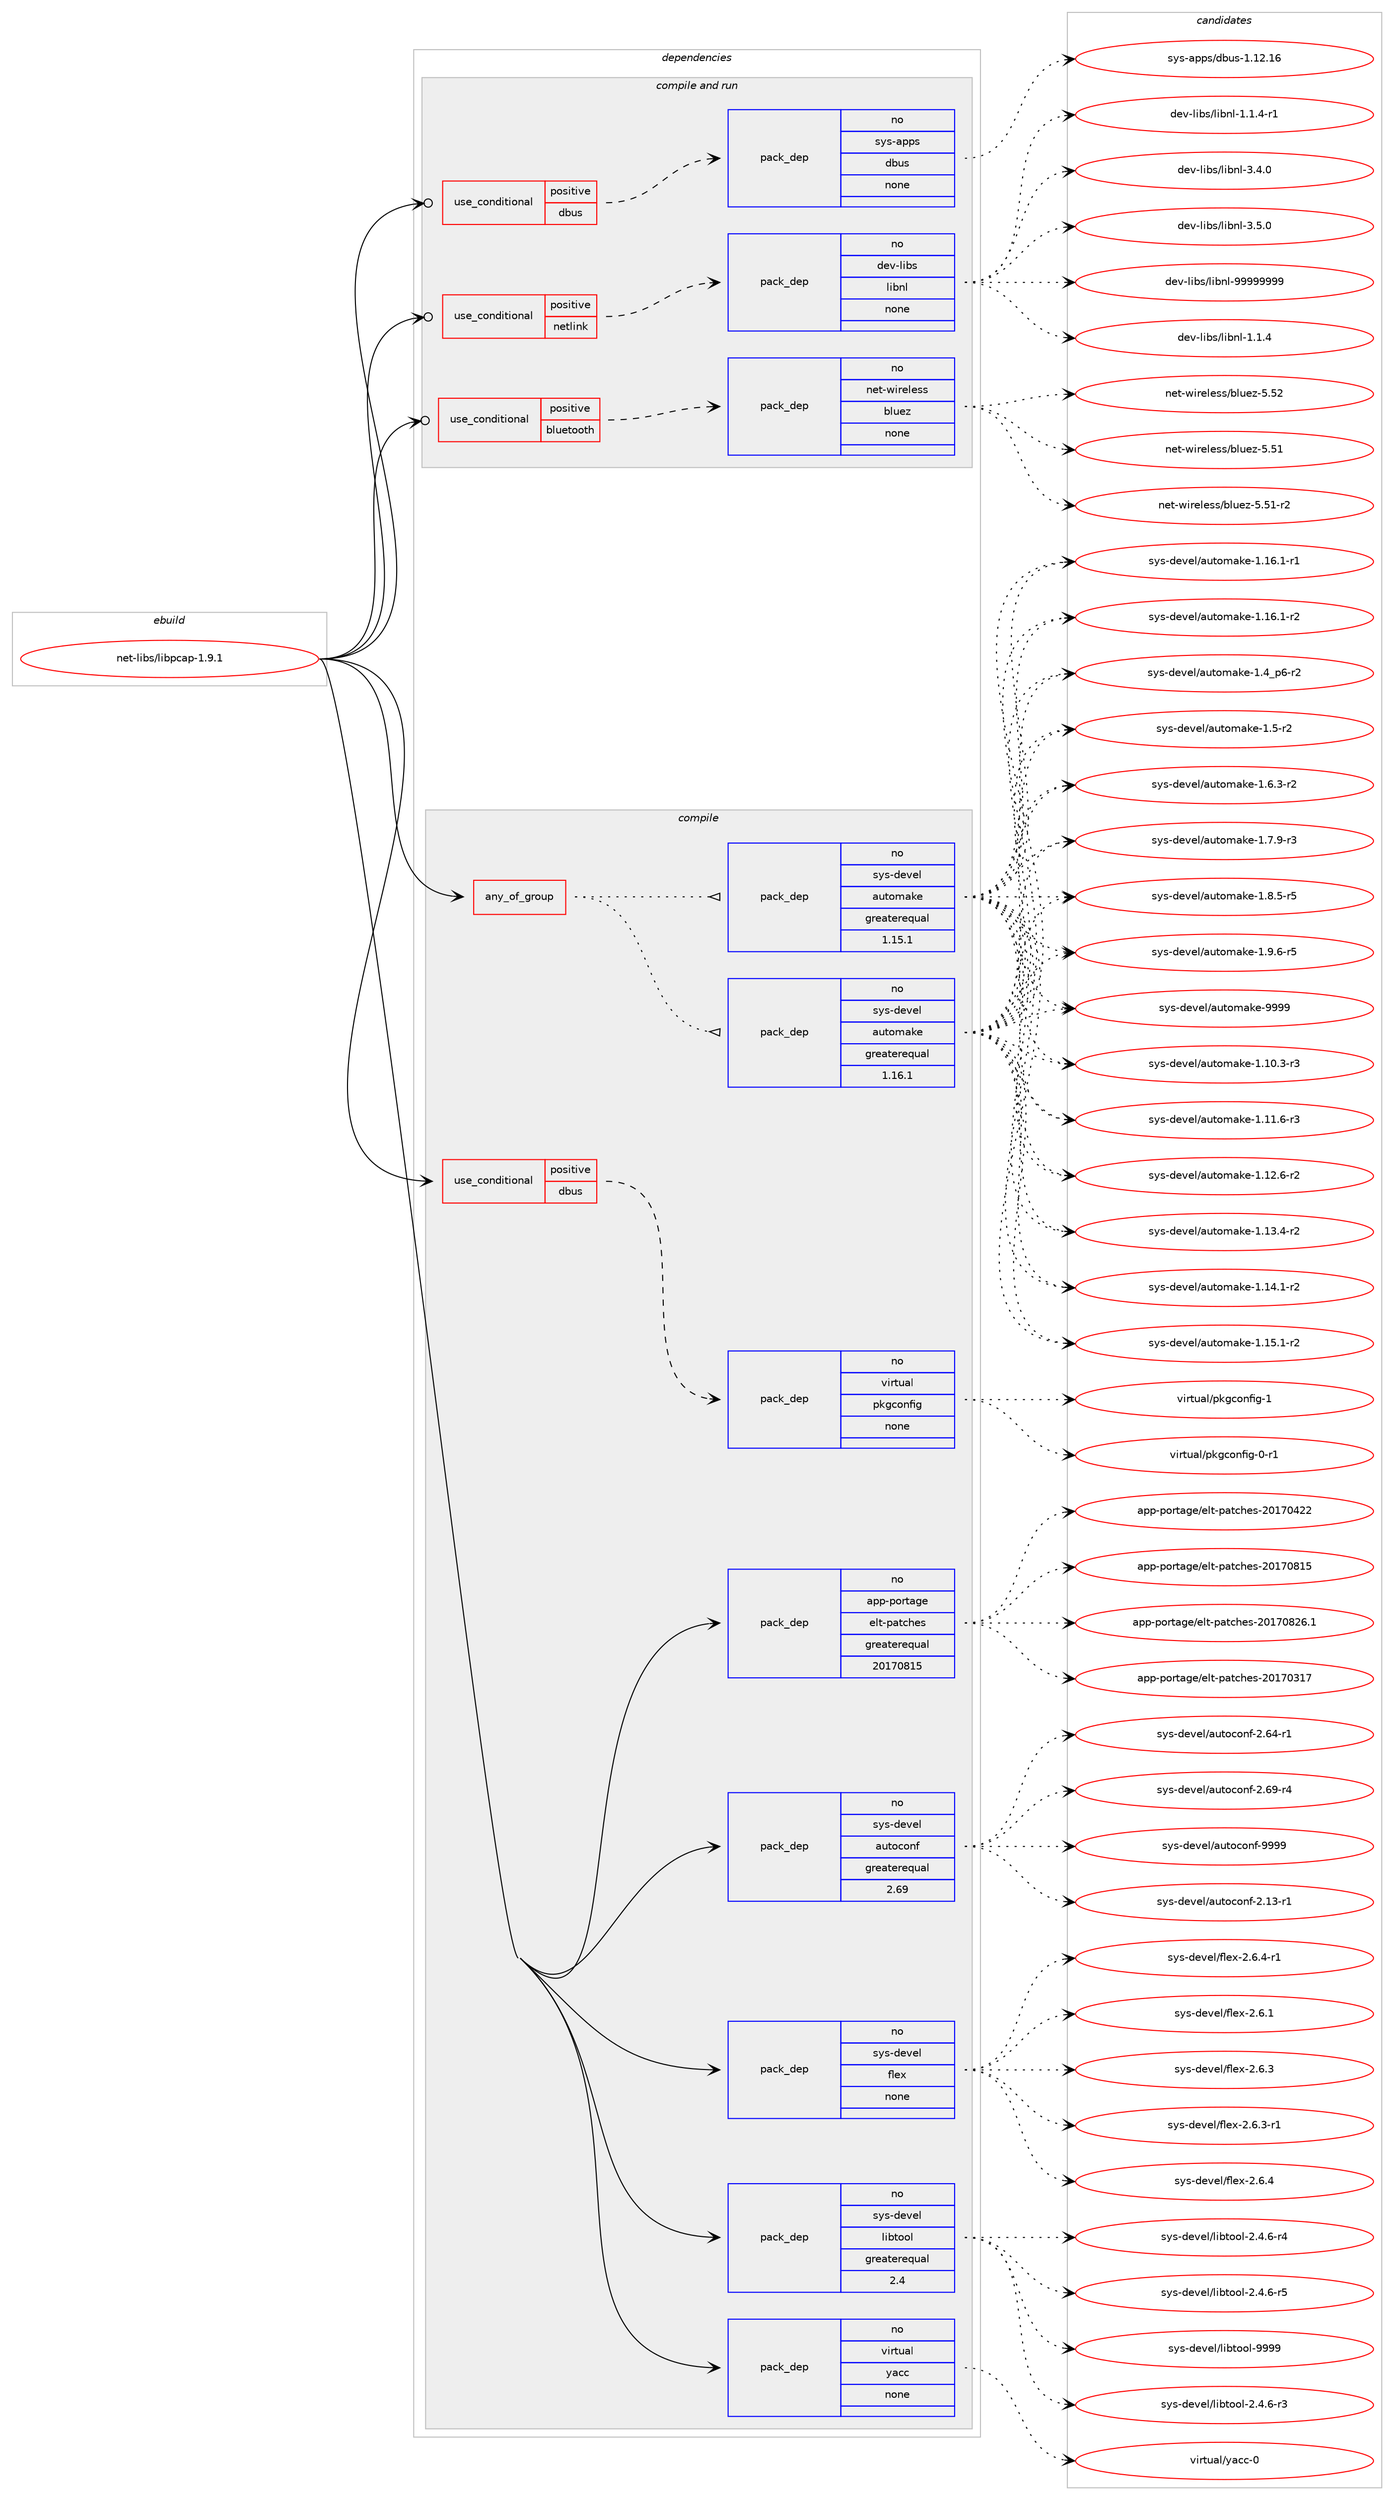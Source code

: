 digraph prolog {

# *************
# Graph options
# *************

newrank=true;
concentrate=true;
compound=true;
graph [rankdir=LR,fontname=Helvetica,fontsize=10,ranksep=1.5];#, ranksep=2.5, nodesep=0.2];
edge  [arrowhead=vee];
node  [fontname=Helvetica,fontsize=10];

# **********
# The ebuild
# **********

subgraph cluster_leftcol {
color=gray;
rank=same;
label=<<i>ebuild</i>>;
id [label="net-libs/libpcap-1.9.1", color=red, width=4, href="../net-libs/libpcap-1.9.1.svg"];
}

# ****************
# The dependencies
# ****************

subgraph cluster_midcol {
color=gray;
label=<<i>dependencies</i>>;
subgraph cluster_compile {
fillcolor="#eeeeee";
style=filled;
label=<<i>compile</i>>;
subgraph any14035 {
dependency827102 [label=<<TABLE BORDER="0" CELLBORDER="1" CELLSPACING="0" CELLPADDING="4"><TR><TD CELLPADDING="10">any_of_group</TD></TR></TABLE>>, shape=none, color=red];subgraph pack611063 {
dependency827103 [label=<<TABLE BORDER="0" CELLBORDER="1" CELLSPACING="0" CELLPADDING="4" WIDTH="220"><TR><TD ROWSPAN="6" CELLPADDING="30">pack_dep</TD></TR><TR><TD WIDTH="110">no</TD></TR><TR><TD>sys-devel</TD></TR><TR><TD>automake</TD></TR><TR><TD>greaterequal</TD></TR><TR><TD>1.16.1</TD></TR></TABLE>>, shape=none, color=blue];
}
dependency827102:e -> dependency827103:w [weight=20,style="dotted",arrowhead="oinv"];
subgraph pack611064 {
dependency827104 [label=<<TABLE BORDER="0" CELLBORDER="1" CELLSPACING="0" CELLPADDING="4" WIDTH="220"><TR><TD ROWSPAN="6" CELLPADDING="30">pack_dep</TD></TR><TR><TD WIDTH="110">no</TD></TR><TR><TD>sys-devel</TD></TR><TR><TD>automake</TD></TR><TR><TD>greaterequal</TD></TR><TR><TD>1.15.1</TD></TR></TABLE>>, shape=none, color=blue];
}
dependency827102:e -> dependency827104:w [weight=20,style="dotted",arrowhead="oinv"];
}
id:e -> dependency827102:w [weight=20,style="solid",arrowhead="vee"];
subgraph cond201547 {
dependency827105 [label=<<TABLE BORDER="0" CELLBORDER="1" CELLSPACING="0" CELLPADDING="4"><TR><TD ROWSPAN="3" CELLPADDING="10">use_conditional</TD></TR><TR><TD>positive</TD></TR><TR><TD>dbus</TD></TR></TABLE>>, shape=none, color=red];
subgraph pack611065 {
dependency827106 [label=<<TABLE BORDER="0" CELLBORDER="1" CELLSPACING="0" CELLPADDING="4" WIDTH="220"><TR><TD ROWSPAN="6" CELLPADDING="30">pack_dep</TD></TR><TR><TD WIDTH="110">no</TD></TR><TR><TD>virtual</TD></TR><TR><TD>pkgconfig</TD></TR><TR><TD>none</TD></TR><TR><TD></TD></TR></TABLE>>, shape=none, color=blue];
}
dependency827105:e -> dependency827106:w [weight=20,style="dashed",arrowhead="vee"];
}
id:e -> dependency827105:w [weight=20,style="solid",arrowhead="vee"];
subgraph pack611066 {
dependency827107 [label=<<TABLE BORDER="0" CELLBORDER="1" CELLSPACING="0" CELLPADDING="4" WIDTH="220"><TR><TD ROWSPAN="6" CELLPADDING="30">pack_dep</TD></TR><TR><TD WIDTH="110">no</TD></TR><TR><TD>app-portage</TD></TR><TR><TD>elt-patches</TD></TR><TR><TD>greaterequal</TD></TR><TR><TD>20170815</TD></TR></TABLE>>, shape=none, color=blue];
}
id:e -> dependency827107:w [weight=20,style="solid",arrowhead="vee"];
subgraph pack611067 {
dependency827108 [label=<<TABLE BORDER="0" CELLBORDER="1" CELLSPACING="0" CELLPADDING="4" WIDTH="220"><TR><TD ROWSPAN="6" CELLPADDING="30">pack_dep</TD></TR><TR><TD WIDTH="110">no</TD></TR><TR><TD>sys-devel</TD></TR><TR><TD>autoconf</TD></TR><TR><TD>greaterequal</TD></TR><TR><TD>2.69</TD></TR></TABLE>>, shape=none, color=blue];
}
id:e -> dependency827108:w [weight=20,style="solid",arrowhead="vee"];
subgraph pack611068 {
dependency827109 [label=<<TABLE BORDER="0" CELLBORDER="1" CELLSPACING="0" CELLPADDING="4" WIDTH="220"><TR><TD ROWSPAN="6" CELLPADDING="30">pack_dep</TD></TR><TR><TD WIDTH="110">no</TD></TR><TR><TD>sys-devel</TD></TR><TR><TD>flex</TD></TR><TR><TD>none</TD></TR><TR><TD></TD></TR></TABLE>>, shape=none, color=blue];
}
id:e -> dependency827109:w [weight=20,style="solid",arrowhead="vee"];
subgraph pack611069 {
dependency827110 [label=<<TABLE BORDER="0" CELLBORDER="1" CELLSPACING="0" CELLPADDING="4" WIDTH="220"><TR><TD ROWSPAN="6" CELLPADDING="30">pack_dep</TD></TR><TR><TD WIDTH="110">no</TD></TR><TR><TD>sys-devel</TD></TR><TR><TD>libtool</TD></TR><TR><TD>greaterequal</TD></TR><TR><TD>2.4</TD></TR></TABLE>>, shape=none, color=blue];
}
id:e -> dependency827110:w [weight=20,style="solid",arrowhead="vee"];
subgraph pack611070 {
dependency827111 [label=<<TABLE BORDER="0" CELLBORDER="1" CELLSPACING="0" CELLPADDING="4" WIDTH="220"><TR><TD ROWSPAN="6" CELLPADDING="30">pack_dep</TD></TR><TR><TD WIDTH="110">no</TD></TR><TR><TD>virtual</TD></TR><TR><TD>yacc</TD></TR><TR><TD>none</TD></TR><TR><TD></TD></TR></TABLE>>, shape=none, color=blue];
}
id:e -> dependency827111:w [weight=20,style="solid",arrowhead="vee"];
}
subgraph cluster_compileandrun {
fillcolor="#eeeeee";
style=filled;
label=<<i>compile and run</i>>;
subgraph cond201548 {
dependency827112 [label=<<TABLE BORDER="0" CELLBORDER="1" CELLSPACING="0" CELLPADDING="4"><TR><TD ROWSPAN="3" CELLPADDING="10">use_conditional</TD></TR><TR><TD>positive</TD></TR><TR><TD>bluetooth</TD></TR></TABLE>>, shape=none, color=red];
subgraph pack611071 {
dependency827113 [label=<<TABLE BORDER="0" CELLBORDER="1" CELLSPACING="0" CELLPADDING="4" WIDTH="220"><TR><TD ROWSPAN="6" CELLPADDING="30">pack_dep</TD></TR><TR><TD WIDTH="110">no</TD></TR><TR><TD>net-wireless</TD></TR><TR><TD>bluez</TD></TR><TR><TD>none</TD></TR><TR><TD></TD></TR></TABLE>>, shape=none, color=blue];
}
dependency827112:e -> dependency827113:w [weight=20,style="dashed",arrowhead="vee"];
}
id:e -> dependency827112:w [weight=20,style="solid",arrowhead="odotvee"];
subgraph cond201549 {
dependency827114 [label=<<TABLE BORDER="0" CELLBORDER="1" CELLSPACING="0" CELLPADDING="4"><TR><TD ROWSPAN="3" CELLPADDING="10">use_conditional</TD></TR><TR><TD>positive</TD></TR><TR><TD>dbus</TD></TR></TABLE>>, shape=none, color=red];
subgraph pack611072 {
dependency827115 [label=<<TABLE BORDER="0" CELLBORDER="1" CELLSPACING="0" CELLPADDING="4" WIDTH="220"><TR><TD ROWSPAN="6" CELLPADDING="30">pack_dep</TD></TR><TR><TD WIDTH="110">no</TD></TR><TR><TD>sys-apps</TD></TR><TR><TD>dbus</TD></TR><TR><TD>none</TD></TR><TR><TD></TD></TR></TABLE>>, shape=none, color=blue];
}
dependency827114:e -> dependency827115:w [weight=20,style="dashed",arrowhead="vee"];
}
id:e -> dependency827114:w [weight=20,style="solid",arrowhead="odotvee"];
subgraph cond201550 {
dependency827116 [label=<<TABLE BORDER="0" CELLBORDER="1" CELLSPACING="0" CELLPADDING="4"><TR><TD ROWSPAN="3" CELLPADDING="10">use_conditional</TD></TR><TR><TD>positive</TD></TR><TR><TD>netlink</TD></TR></TABLE>>, shape=none, color=red];
subgraph pack611073 {
dependency827117 [label=<<TABLE BORDER="0" CELLBORDER="1" CELLSPACING="0" CELLPADDING="4" WIDTH="220"><TR><TD ROWSPAN="6" CELLPADDING="30">pack_dep</TD></TR><TR><TD WIDTH="110">no</TD></TR><TR><TD>dev-libs</TD></TR><TR><TD>libnl</TD></TR><TR><TD>none</TD></TR><TR><TD></TD></TR></TABLE>>, shape=none, color=blue];
}
dependency827116:e -> dependency827117:w [weight=20,style="dashed",arrowhead="vee"];
}
id:e -> dependency827116:w [weight=20,style="solid",arrowhead="odotvee"];
}
subgraph cluster_run {
fillcolor="#eeeeee";
style=filled;
label=<<i>run</i>>;
}
}

# **************
# The candidates
# **************

subgraph cluster_choices {
rank=same;
color=gray;
label=<<i>candidates</i>>;

subgraph choice611063 {
color=black;
nodesep=1;
choice11512111545100101118101108479711711611110997107101454946494846514511451 [label="sys-devel/automake-1.10.3-r3", color=red, width=4,href="../sys-devel/automake-1.10.3-r3.svg"];
choice11512111545100101118101108479711711611110997107101454946494946544511451 [label="sys-devel/automake-1.11.6-r3", color=red, width=4,href="../sys-devel/automake-1.11.6-r3.svg"];
choice11512111545100101118101108479711711611110997107101454946495046544511450 [label="sys-devel/automake-1.12.6-r2", color=red, width=4,href="../sys-devel/automake-1.12.6-r2.svg"];
choice11512111545100101118101108479711711611110997107101454946495146524511450 [label="sys-devel/automake-1.13.4-r2", color=red, width=4,href="../sys-devel/automake-1.13.4-r2.svg"];
choice11512111545100101118101108479711711611110997107101454946495246494511450 [label="sys-devel/automake-1.14.1-r2", color=red, width=4,href="../sys-devel/automake-1.14.1-r2.svg"];
choice11512111545100101118101108479711711611110997107101454946495346494511450 [label="sys-devel/automake-1.15.1-r2", color=red, width=4,href="../sys-devel/automake-1.15.1-r2.svg"];
choice11512111545100101118101108479711711611110997107101454946495446494511449 [label="sys-devel/automake-1.16.1-r1", color=red, width=4,href="../sys-devel/automake-1.16.1-r1.svg"];
choice11512111545100101118101108479711711611110997107101454946495446494511450 [label="sys-devel/automake-1.16.1-r2", color=red, width=4,href="../sys-devel/automake-1.16.1-r2.svg"];
choice115121115451001011181011084797117116111109971071014549465295112544511450 [label="sys-devel/automake-1.4_p6-r2", color=red, width=4,href="../sys-devel/automake-1.4_p6-r2.svg"];
choice11512111545100101118101108479711711611110997107101454946534511450 [label="sys-devel/automake-1.5-r2", color=red, width=4,href="../sys-devel/automake-1.5-r2.svg"];
choice115121115451001011181011084797117116111109971071014549465446514511450 [label="sys-devel/automake-1.6.3-r2", color=red, width=4,href="../sys-devel/automake-1.6.3-r2.svg"];
choice115121115451001011181011084797117116111109971071014549465546574511451 [label="sys-devel/automake-1.7.9-r3", color=red, width=4,href="../sys-devel/automake-1.7.9-r3.svg"];
choice115121115451001011181011084797117116111109971071014549465646534511453 [label="sys-devel/automake-1.8.5-r5", color=red, width=4,href="../sys-devel/automake-1.8.5-r5.svg"];
choice115121115451001011181011084797117116111109971071014549465746544511453 [label="sys-devel/automake-1.9.6-r5", color=red, width=4,href="../sys-devel/automake-1.9.6-r5.svg"];
choice115121115451001011181011084797117116111109971071014557575757 [label="sys-devel/automake-9999", color=red, width=4,href="../sys-devel/automake-9999.svg"];
dependency827103:e -> choice11512111545100101118101108479711711611110997107101454946494846514511451:w [style=dotted,weight="100"];
dependency827103:e -> choice11512111545100101118101108479711711611110997107101454946494946544511451:w [style=dotted,weight="100"];
dependency827103:e -> choice11512111545100101118101108479711711611110997107101454946495046544511450:w [style=dotted,weight="100"];
dependency827103:e -> choice11512111545100101118101108479711711611110997107101454946495146524511450:w [style=dotted,weight="100"];
dependency827103:e -> choice11512111545100101118101108479711711611110997107101454946495246494511450:w [style=dotted,weight="100"];
dependency827103:e -> choice11512111545100101118101108479711711611110997107101454946495346494511450:w [style=dotted,weight="100"];
dependency827103:e -> choice11512111545100101118101108479711711611110997107101454946495446494511449:w [style=dotted,weight="100"];
dependency827103:e -> choice11512111545100101118101108479711711611110997107101454946495446494511450:w [style=dotted,weight="100"];
dependency827103:e -> choice115121115451001011181011084797117116111109971071014549465295112544511450:w [style=dotted,weight="100"];
dependency827103:e -> choice11512111545100101118101108479711711611110997107101454946534511450:w [style=dotted,weight="100"];
dependency827103:e -> choice115121115451001011181011084797117116111109971071014549465446514511450:w [style=dotted,weight="100"];
dependency827103:e -> choice115121115451001011181011084797117116111109971071014549465546574511451:w [style=dotted,weight="100"];
dependency827103:e -> choice115121115451001011181011084797117116111109971071014549465646534511453:w [style=dotted,weight="100"];
dependency827103:e -> choice115121115451001011181011084797117116111109971071014549465746544511453:w [style=dotted,weight="100"];
dependency827103:e -> choice115121115451001011181011084797117116111109971071014557575757:w [style=dotted,weight="100"];
}
subgraph choice611064 {
color=black;
nodesep=1;
choice11512111545100101118101108479711711611110997107101454946494846514511451 [label="sys-devel/automake-1.10.3-r3", color=red, width=4,href="../sys-devel/automake-1.10.3-r3.svg"];
choice11512111545100101118101108479711711611110997107101454946494946544511451 [label="sys-devel/automake-1.11.6-r3", color=red, width=4,href="../sys-devel/automake-1.11.6-r3.svg"];
choice11512111545100101118101108479711711611110997107101454946495046544511450 [label="sys-devel/automake-1.12.6-r2", color=red, width=4,href="../sys-devel/automake-1.12.6-r2.svg"];
choice11512111545100101118101108479711711611110997107101454946495146524511450 [label="sys-devel/automake-1.13.4-r2", color=red, width=4,href="../sys-devel/automake-1.13.4-r2.svg"];
choice11512111545100101118101108479711711611110997107101454946495246494511450 [label="sys-devel/automake-1.14.1-r2", color=red, width=4,href="../sys-devel/automake-1.14.1-r2.svg"];
choice11512111545100101118101108479711711611110997107101454946495346494511450 [label="sys-devel/automake-1.15.1-r2", color=red, width=4,href="../sys-devel/automake-1.15.1-r2.svg"];
choice11512111545100101118101108479711711611110997107101454946495446494511449 [label="sys-devel/automake-1.16.1-r1", color=red, width=4,href="../sys-devel/automake-1.16.1-r1.svg"];
choice11512111545100101118101108479711711611110997107101454946495446494511450 [label="sys-devel/automake-1.16.1-r2", color=red, width=4,href="../sys-devel/automake-1.16.1-r2.svg"];
choice115121115451001011181011084797117116111109971071014549465295112544511450 [label="sys-devel/automake-1.4_p6-r2", color=red, width=4,href="../sys-devel/automake-1.4_p6-r2.svg"];
choice11512111545100101118101108479711711611110997107101454946534511450 [label="sys-devel/automake-1.5-r2", color=red, width=4,href="../sys-devel/automake-1.5-r2.svg"];
choice115121115451001011181011084797117116111109971071014549465446514511450 [label="sys-devel/automake-1.6.3-r2", color=red, width=4,href="../sys-devel/automake-1.6.3-r2.svg"];
choice115121115451001011181011084797117116111109971071014549465546574511451 [label="sys-devel/automake-1.7.9-r3", color=red, width=4,href="../sys-devel/automake-1.7.9-r3.svg"];
choice115121115451001011181011084797117116111109971071014549465646534511453 [label="sys-devel/automake-1.8.5-r5", color=red, width=4,href="../sys-devel/automake-1.8.5-r5.svg"];
choice115121115451001011181011084797117116111109971071014549465746544511453 [label="sys-devel/automake-1.9.6-r5", color=red, width=4,href="../sys-devel/automake-1.9.6-r5.svg"];
choice115121115451001011181011084797117116111109971071014557575757 [label="sys-devel/automake-9999", color=red, width=4,href="../sys-devel/automake-9999.svg"];
dependency827104:e -> choice11512111545100101118101108479711711611110997107101454946494846514511451:w [style=dotted,weight="100"];
dependency827104:e -> choice11512111545100101118101108479711711611110997107101454946494946544511451:w [style=dotted,weight="100"];
dependency827104:e -> choice11512111545100101118101108479711711611110997107101454946495046544511450:w [style=dotted,weight="100"];
dependency827104:e -> choice11512111545100101118101108479711711611110997107101454946495146524511450:w [style=dotted,weight="100"];
dependency827104:e -> choice11512111545100101118101108479711711611110997107101454946495246494511450:w [style=dotted,weight="100"];
dependency827104:e -> choice11512111545100101118101108479711711611110997107101454946495346494511450:w [style=dotted,weight="100"];
dependency827104:e -> choice11512111545100101118101108479711711611110997107101454946495446494511449:w [style=dotted,weight="100"];
dependency827104:e -> choice11512111545100101118101108479711711611110997107101454946495446494511450:w [style=dotted,weight="100"];
dependency827104:e -> choice115121115451001011181011084797117116111109971071014549465295112544511450:w [style=dotted,weight="100"];
dependency827104:e -> choice11512111545100101118101108479711711611110997107101454946534511450:w [style=dotted,weight="100"];
dependency827104:e -> choice115121115451001011181011084797117116111109971071014549465446514511450:w [style=dotted,weight="100"];
dependency827104:e -> choice115121115451001011181011084797117116111109971071014549465546574511451:w [style=dotted,weight="100"];
dependency827104:e -> choice115121115451001011181011084797117116111109971071014549465646534511453:w [style=dotted,weight="100"];
dependency827104:e -> choice115121115451001011181011084797117116111109971071014549465746544511453:w [style=dotted,weight="100"];
dependency827104:e -> choice115121115451001011181011084797117116111109971071014557575757:w [style=dotted,weight="100"];
}
subgraph choice611065 {
color=black;
nodesep=1;
choice11810511411611797108471121071039911111010210510345484511449 [label="virtual/pkgconfig-0-r1", color=red, width=4,href="../virtual/pkgconfig-0-r1.svg"];
choice1181051141161179710847112107103991111101021051034549 [label="virtual/pkgconfig-1", color=red, width=4,href="../virtual/pkgconfig-1.svg"];
dependency827106:e -> choice11810511411611797108471121071039911111010210510345484511449:w [style=dotted,weight="100"];
dependency827106:e -> choice1181051141161179710847112107103991111101021051034549:w [style=dotted,weight="100"];
}
subgraph choice611066 {
color=black;
nodesep=1;
choice97112112451121111141169710310147101108116451129711699104101115455048495548514955 [label="app-portage/elt-patches-20170317", color=red, width=4,href="../app-portage/elt-patches-20170317.svg"];
choice97112112451121111141169710310147101108116451129711699104101115455048495548525050 [label="app-portage/elt-patches-20170422", color=red, width=4,href="../app-portage/elt-patches-20170422.svg"];
choice97112112451121111141169710310147101108116451129711699104101115455048495548564953 [label="app-portage/elt-patches-20170815", color=red, width=4,href="../app-portage/elt-patches-20170815.svg"];
choice971121124511211111411697103101471011081164511297116991041011154550484955485650544649 [label="app-portage/elt-patches-20170826.1", color=red, width=4,href="../app-portage/elt-patches-20170826.1.svg"];
dependency827107:e -> choice97112112451121111141169710310147101108116451129711699104101115455048495548514955:w [style=dotted,weight="100"];
dependency827107:e -> choice97112112451121111141169710310147101108116451129711699104101115455048495548525050:w [style=dotted,weight="100"];
dependency827107:e -> choice97112112451121111141169710310147101108116451129711699104101115455048495548564953:w [style=dotted,weight="100"];
dependency827107:e -> choice971121124511211111411697103101471011081164511297116991041011154550484955485650544649:w [style=dotted,weight="100"];
}
subgraph choice611067 {
color=black;
nodesep=1;
choice1151211154510010111810110847971171161119911111010245504649514511449 [label="sys-devel/autoconf-2.13-r1", color=red, width=4,href="../sys-devel/autoconf-2.13-r1.svg"];
choice1151211154510010111810110847971171161119911111010245504654524511449 [label="sys-devel/autoconf-2.64-r1", color=red, width=4,href="../sys-devel/autoconf-2.64-r1.svg"];
choice1151211154510010111810110847971171161119911111010245504654574511452 [label="sys-devel/autoconf-2.69-r4", color=red, width=4,href="../sys-devel/autoconf-2.69-r4.svg"];
choice115121115451001011181011084797117116111991111101024557575757 [label="sys-devel/autoconf-9999", color=red, width=4,href="../sys-devel/autoconf-9999.svg"];
dependency827108:e -> choice1151211154510010111810110847971171161119911111010245504649514511449:w [style=dotted,weight="100"];
dependency827108:e -> choice1151211154510010111810110847971171161119911111010245504654524511449:w [style=dotted,weight="100"];
dependency827108:e -> choice1151211154510010111810110847971171161119911111010245504654574511452:w [style=dotted,weight="100"];
dependency827108:e -> choice115121115451001011181011084797117116111991111101024557575757:w [style=dotted,weight="100"];
}
subgraph choice611068 {
color=black;
nodesep=1;
choice1151211154510010111810110847102108101120455046544649 [label="sys-devel/flex-2.6.1", color=red, width=4,href="../sys-devel/flex-2.6.1.svg"];
choice1151211154510010111810110847102108101120455046544651 [label="sys-devel/flex-2.6.3", color=red, width=4,href="../sys-devel/flex-2.6.3.svg"];
choice11512111545100101118101108471021081011204550465446514511449 [label="sys-devel/flex-2.6.3-r1", color=red, width=4,href="../sys-devel/flex-2.6.3-r1.svg"];
choice1151211154510010111810110847102108101120455046544652 [label="sys-devel/flex-2.6.4", color=red, width=4,href="../sys-devel/flex-2.6.4.svg"];
choice11512111545100101118101108471021081011204550465446524511449 [label="sys-devel/flex-2.6.4-r1", color=red, width=4,href="../sys-devel/flex-2.6.4-r1.svg"];
dependency827109:e -> choice1151211154510010111810110847102108101120455046544649:w [style=dotted,weight="100"];
dependency827109:e -> choice1151211154510010111810110847102108101120455046544651:w [style=dotted,weight="100"];
dependency827109:e -> choice11512111545100101118101108471021081011204550465446514511449:w [style=dotted,weight="100"];
dependency827109:e -> choice1151211154510010111810110847102108101120455046544652:w [style=dotted,weight="100"];
dependency827109:e -> choice11512111545100101118101108471021081011204550465446524511449:w [style=dotted,weight="100"];
}
subgraph choice611069 {
color=black;
nodesep=1;
choice1151211154510010111810110847108105981161111111084550465246544511451 [label="sys-devel/libtool-2.4.6-r3", color=red, width=4,href="../sys-devel/libtool-2.4.6-r3.svg"];
choice1151211154510010111810110847108105981161111111084550465246544511452 [label="sys-devel/libtool-2.4.6-r4", color=red, width=4,href="../sys-devel/libtool-2.4.6-r4.svg"];
choice1151211154510010111810110847108105981161111111084550465246544511453 [label="sys-devel/libtool-2.4.6-r5", color=red, width=4,href="../sys-devel/libtool-2.4.6-r5.svg"];
choice1151211154510010111810110847108105981161111111084557575757 [label="sys-devel/libtool-9999", color=red, width=4,href="../sys-devel/libtool-9999.svg"];
dependency827110:e -> choice1151211154510010111810110847108105981161111111084550465246544511451:w [style=dotted,weight="100"];
dependency827110:e -> choice1151211154510010111810110847108105981161111111084550465246544511452:w [style=dotted,weight="100"];
dependency827110:e -> choice1151211154510010111810110847108105981161111111084550465246544511453:w [style=dotted,weight="100"];
dependency827110:e -> choice1151211154510010111810110847108105981161111111084557575757:w [style=dotted,weight="100"];
}
subgraph choice611070 {
color=black;
nodesep=1;
choice11810511411611797108471219799994548 [label="virtual/yacc-0", color=red, width=4,href="../virtual/yacc-0.svg"];
dependency827111:e -> choice11810511411611797108471219799994548:w [style=dotted,weight="100"];
}
subgraph choice611071 {
color=black;
nodesep=1;
choice1101011164511910511410110810111511547981081171011224553465349 [label="net-wireless/bluez-5.51", color=red, width=4,href="../net-wireless/bluez-5.51.svg"];
choice11010111645119105114101108101115115479810811710112245534653494511450 [label="net-wireless/bluez-5.51-r2", color=red, width=4,href="../net-wireless/bluez-5.51-r2.svg"];
choice1101011164511910511410110810111511547981081171011224553465350 [label="net-wireless/bluez-5.52", color=red, width=4,href="../net-wireless/bluez-5.52.svg"];
dependency827113:e -> choice1101011164511910511410110810111511547981081171011224553465349:w [style=dotted,weight="100"];
dependency827113:e -> choice11010111645119105114101108101115115479810811710112245534653494511450:w [style=dotted,weight="100"];
dependency827113:e -> choice1101011164511910511410110810111511547981081171011224553465350:w [style=dotted,weight="100"];
}
subgraph choice611072 {
color=black;
nodesep=1;
choice115121115459711211211547100981171154549464950464954 [label="sys-apps/dbus-1.12.16", color=red, width=4,href="../sys-apps/dbus-1.12.16.svg"];
dependency827115:e -> choice115121115459711211211547100981171154549464950464954:w [style=dotted,weight="100"];
}
subgraph choice611073 {
color=black;
nodesep=1;
choice10010111845108105981154710810598110108454946494652 [label="dev-libs/libnl-1.1.4", color=red, width=4,href="../dev-libs/libnl-1.1.4.svg"];
choice100101118451081059811547108105981101084549464946524511449 [label="dev-libs/libnl-1.1.4-r1", color=red, width=4,href="../dev-libs/libnl-1.1.4-r1.svg"];
choice10010111845108105981154710810598110108455146524648 [label="dev-libs/libnl-3.4.0", color=red, width=4,href="../dev-libs/libnl-3.4.0.svg"];
choice10010111845108105981154710810598110108455146534648 [label="dev-libs/libnl-3.5.0", color=red, width=4,href="../dev-libs/libnl-3.5.0.svg"];
choice10010111845108105981154710810598110108455757575757575757 [label="dev-libs/libnl-99999999", color=red, width=4,href="../dev-libs/libnl-99999999.svg"];
dependency827117:e -> choice10010111845108105981154710810598110108454946494652:w [style=dotted,weight="100"];
dependency827117:e -> choice100101118451081059811547108105981101084549464946524511449:w [style=dotted,weight="100"];
dependency827117:e -> choice10010111845108105981154710810598110108455146524648:w [style=dotted,weight="100"];
dependency827117:e -> choice10010111845108105981154710810598110108455146534648:w [style=dotted,weight="100"];
dependency827117:e -> choice10010111845108105981154710810598110108455757575757575757:w [style=dotted,weight="100"];
}
}

}
